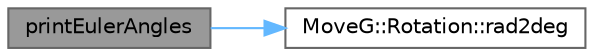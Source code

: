 digraph "printEulerAngles"
{
 // INTERACTIVE_SVG=YES
 // LATEX_PDF_SIZE
  bgcolor="transparent";
  edge [fontname=Helvetica,fontsize=10,labelfontname=Helvetica,labelfontsize=10];
  node [fontname=Helvetica,fontsize=10,shape=box,height=0.2,width=0.4];
  rankdir="LR";
  Node1 [id="Node000001",label="printEulerAngles",height=0.2,width=0.4,color="gray40", fillcolor="grey60", style="filled", fontcolor="black",tooltip=" "];
  Node1 -> Node2 [id="edge1_Node000001_Node000002",color="steelblue1",style="solid",tooltip=" "];
  Node2 [id="Node000002",label="MoveG::Rotation::rad2deg",height=0.2,width=0.4,color="grey40", fillcolor="white", style="filled",URL="$classMoveG_1_1Rotation.html#aa856276f7f00503eca7d31e0a89aa064",tooltip="Converts radians to degrees."];
}
